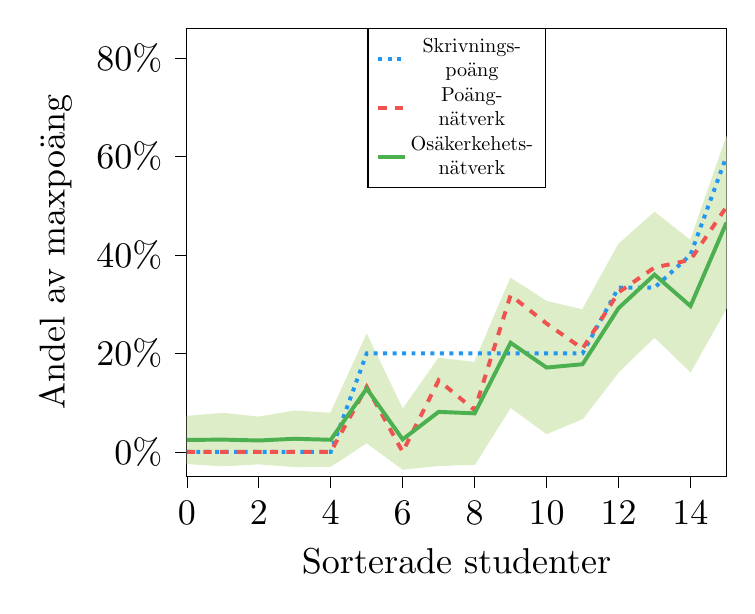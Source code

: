 % This file was created by matplotlib2tikz v0.7.4.
\begin{tikzpicture}

\definecolor{klight_green_100}{RGB}{220, 237, 200}
\definecolor{klight_green_200}{RGB}{197, 225, 165}
\definecolor{klight_green_300}{RGB}{174, 213, 129}
\definecolor{klight_green_400}{RGB}{156, 204, 101}
\definecolor{klight_green_500}{RGB}{139, 195, 74}
\definecolor{kred_100}{RGB}{255, 205, 210}
\definecolor{kred_400}{RGB}{239, 83, 80}
\definecolor{kyellow_400}{RGB}{255, 238, 88}
\definecolor{kgreen_300}{RGB}{129, 199, 132}
\definecolor{kgreen_500}{RGB}{76, 175, 80}
\definecolor{kblue_500}{RGB}{33, 150, 243}
\definecolor{kgrey}{RGB}{222,222,222}
\definecolor{korange}{RGB}{255, 152, 0}  % orange 500

\begin{axis}[
tick align=outside,
tick pos=left,
x grid style={white!69.02!black},
xlabel={Sorterade studenter},
xmin=0, xmax=15,
xtick style={color=black},
y grid style={white!69.02!black},
yticklabel={\pgfmathparse{\tick}\pgfmathprintnumber{\pgfmathresult}\%},
ylabel={Andel av maxpoäng},
ymin=-5, ymax=86,
legend style={at={(0.5, 1)},
                nodes={scale=0.56, transform shape},
                cells={align=center},
                anchor=north,legend columns=1},
legend image post style={scale=0.56},
ytick style={color=black},
nodes={scale=1.3, transform shape}  % increase size of everything
]
\path [draw=klight_green_100, fill=klight_green_100]
(axis cs:0,7.198)
--(axis cs:0,-2.355)
--(axis cs:1,-2.828)
--(axis cs:2,-2.418)
--(axis cs:3,-2.973)
--(axis cs:4,-2.912)
--(axis cs:5,1.889)
--(axis cs:6,-3.492)
--(axis cs:7,-2.756)
--(axis cs:8,-2.504)
--(axis cs:9,9.069)
--(axis cs:10,3.717)
--(axis cs:11,6.756)
--(axis cs:12,16.251)
--(axis cs:13,23.335)
--(axis cs:14,16.311)
--(axis cs:15,29.256)
--(axis cs:15,63.843)
--(axis cs:15,63.843)
--(axis cs:14,42.881)
--(axis cs:13,48.609)
--(axis cs:12,42.091)
--(axis cs:11,28.832)
--(axis cs:10,30.52)
--(axis cs:9,35.225)
--(axis cs:8,18.148)
--(axis cs:7,19.0)
--(axis cs:6,8.572)
--(axis cs:5,23.804)
--(axis cs:4,7.818)
--(axis cs:3,8.301)
--(axis cs:2,7.045)
--(axis cs:1,7.812)
--(axis cs:0,7.198)
--cycle;

\addplot [thick, kblue_500, line width=0.5mm, dotted]
table {%
0 0
1 0
2 0
3 0
4 0
5 20
6 20
7 20
8 20
9 20
10 20
11 20
12 33.333
13 33.333
14 40
15 60
};
\addplot [thick, kred_400, line width=0.5mm, dashed]
table {%
0 0
1 0
2 0
3 0
4 0
5 13.209
6 0
7 14.526
8 8.461
9 31.798
10 26.049
11 20.949
12 32.377
13 37.429
14 38.97
15 49.749
};
\addplot [thick, kgreen_500, line width=0.5mm]
table {%
0 2.422
1 2.492
2 2.313
3 2.664
4 2.453
5 12.847
6 2.54
7 8.122
8 7.822
9 22.147
10 17.119
11 17.794
12 29.171
13 35.972
14 29.596
15 46.55
};
\legend{Skrivnings-\\poäng, Poäng-\\nätverk, Osäkerkehets-\\nätverk}
\end{axis}

\end{tikzpicture}